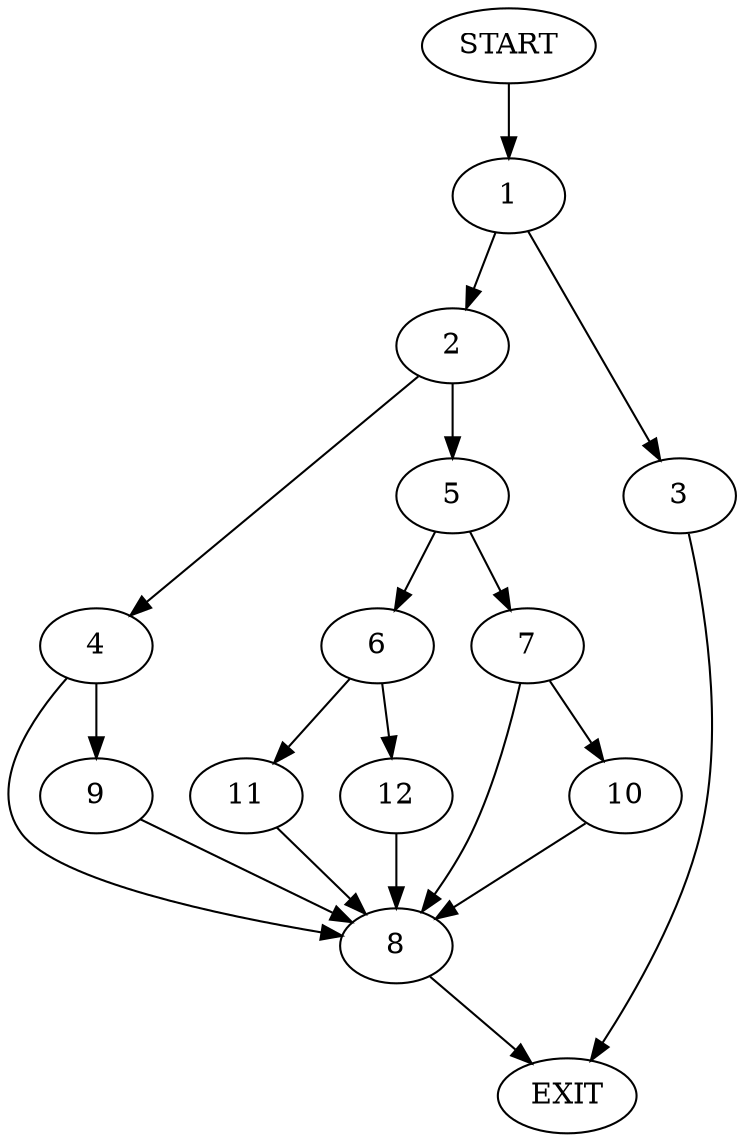 digraph {
0 [label="START"]
13 [label="EXIT"]
0 -> 1
1 -> 2
1 -> 3
2 -> 4
2 -> 5
3 -> 13
5 -> 6
5 -> 7
4 -> 8
4 -> 9
9 -> 8
8 -> 13
7 -> 10
7 -> 8
6 -> 11
6 -> 12
12 -> 8
11 -> 8
10 -> 8
}
